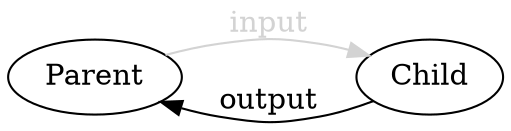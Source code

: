 digraph {
  rankdir = LR
  bgcolor = transparent
  Parent
  Child

  Child -> Parent [color=transparent,label=" "]

  Child -> Parent [label="output"]

  Parent -> Child [label="input",fontcolor="lightgray",color="lightgray"]

}